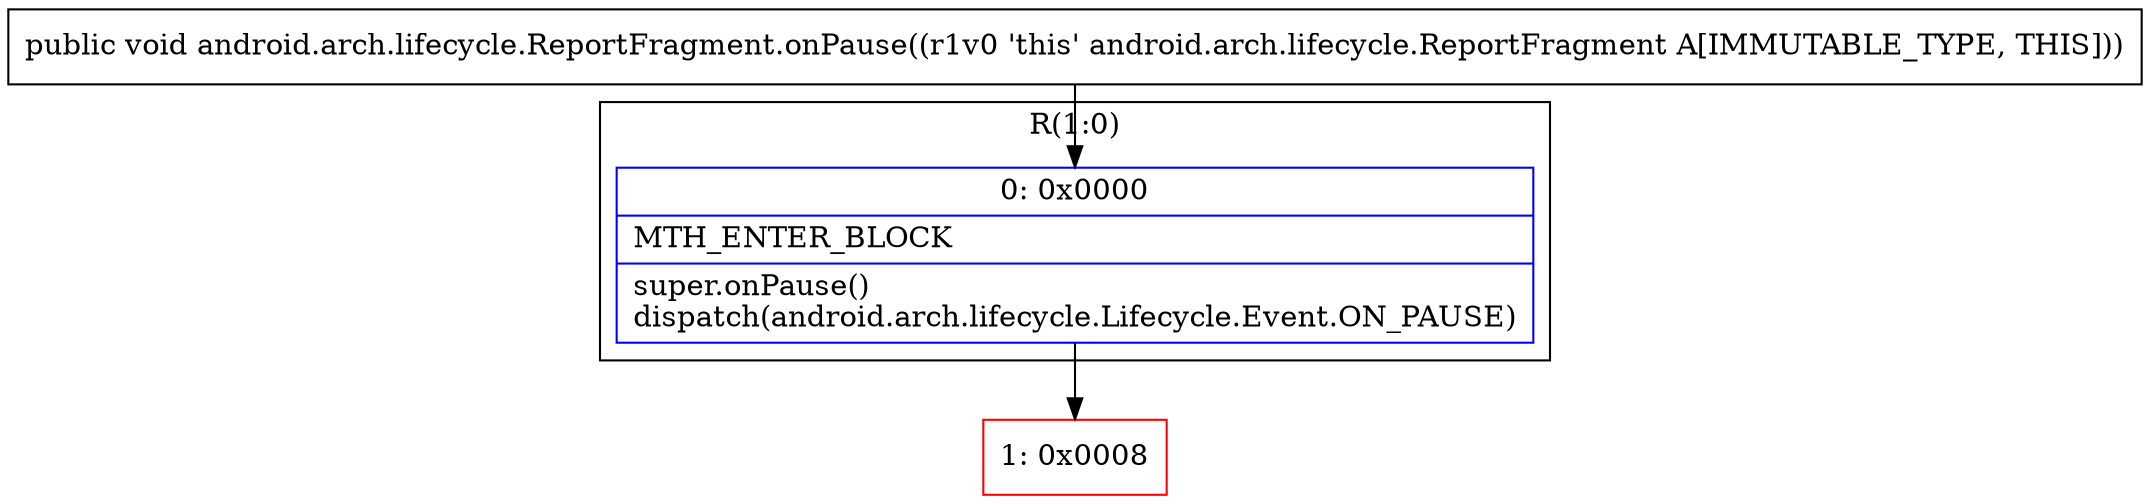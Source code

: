 digraph "CFG forandroid.arch.lifecycle.ReportFragment.onPause()V" {
subgraph cluster_Region_2023272962 {
label = "R(1:0)";
node [shape=record,color=blue];
Node_0 [shape=record,label="{0\:\ 0x0000|MTH_ENTER_BLOCK\l|super.onPause()\ldispatch(android.arch.lifecycle.Lifecycle.Event.ON_PAUSE)\l}"];
}
Node_1 [shape=record,color=red,label="{1\:\ 0x0008}"];
MethodNode[shape=record,label="{public void android.arch.lifecycle.ReportFragment.onPause((r1v0 'this' android.arch.lifecycle.ReportFragment A[IMMUTABLE_TYPE, THIS])) }"];
MethodNode -> Node_0;
Node_0 -> Node_1;
}

